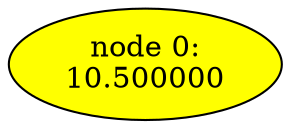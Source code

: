 digraph "output_files/simp_graph2" {
"node 0:
10.500000";
	"node 0:
10.500000"[style="filled",fillcolor="yellow"]
}
